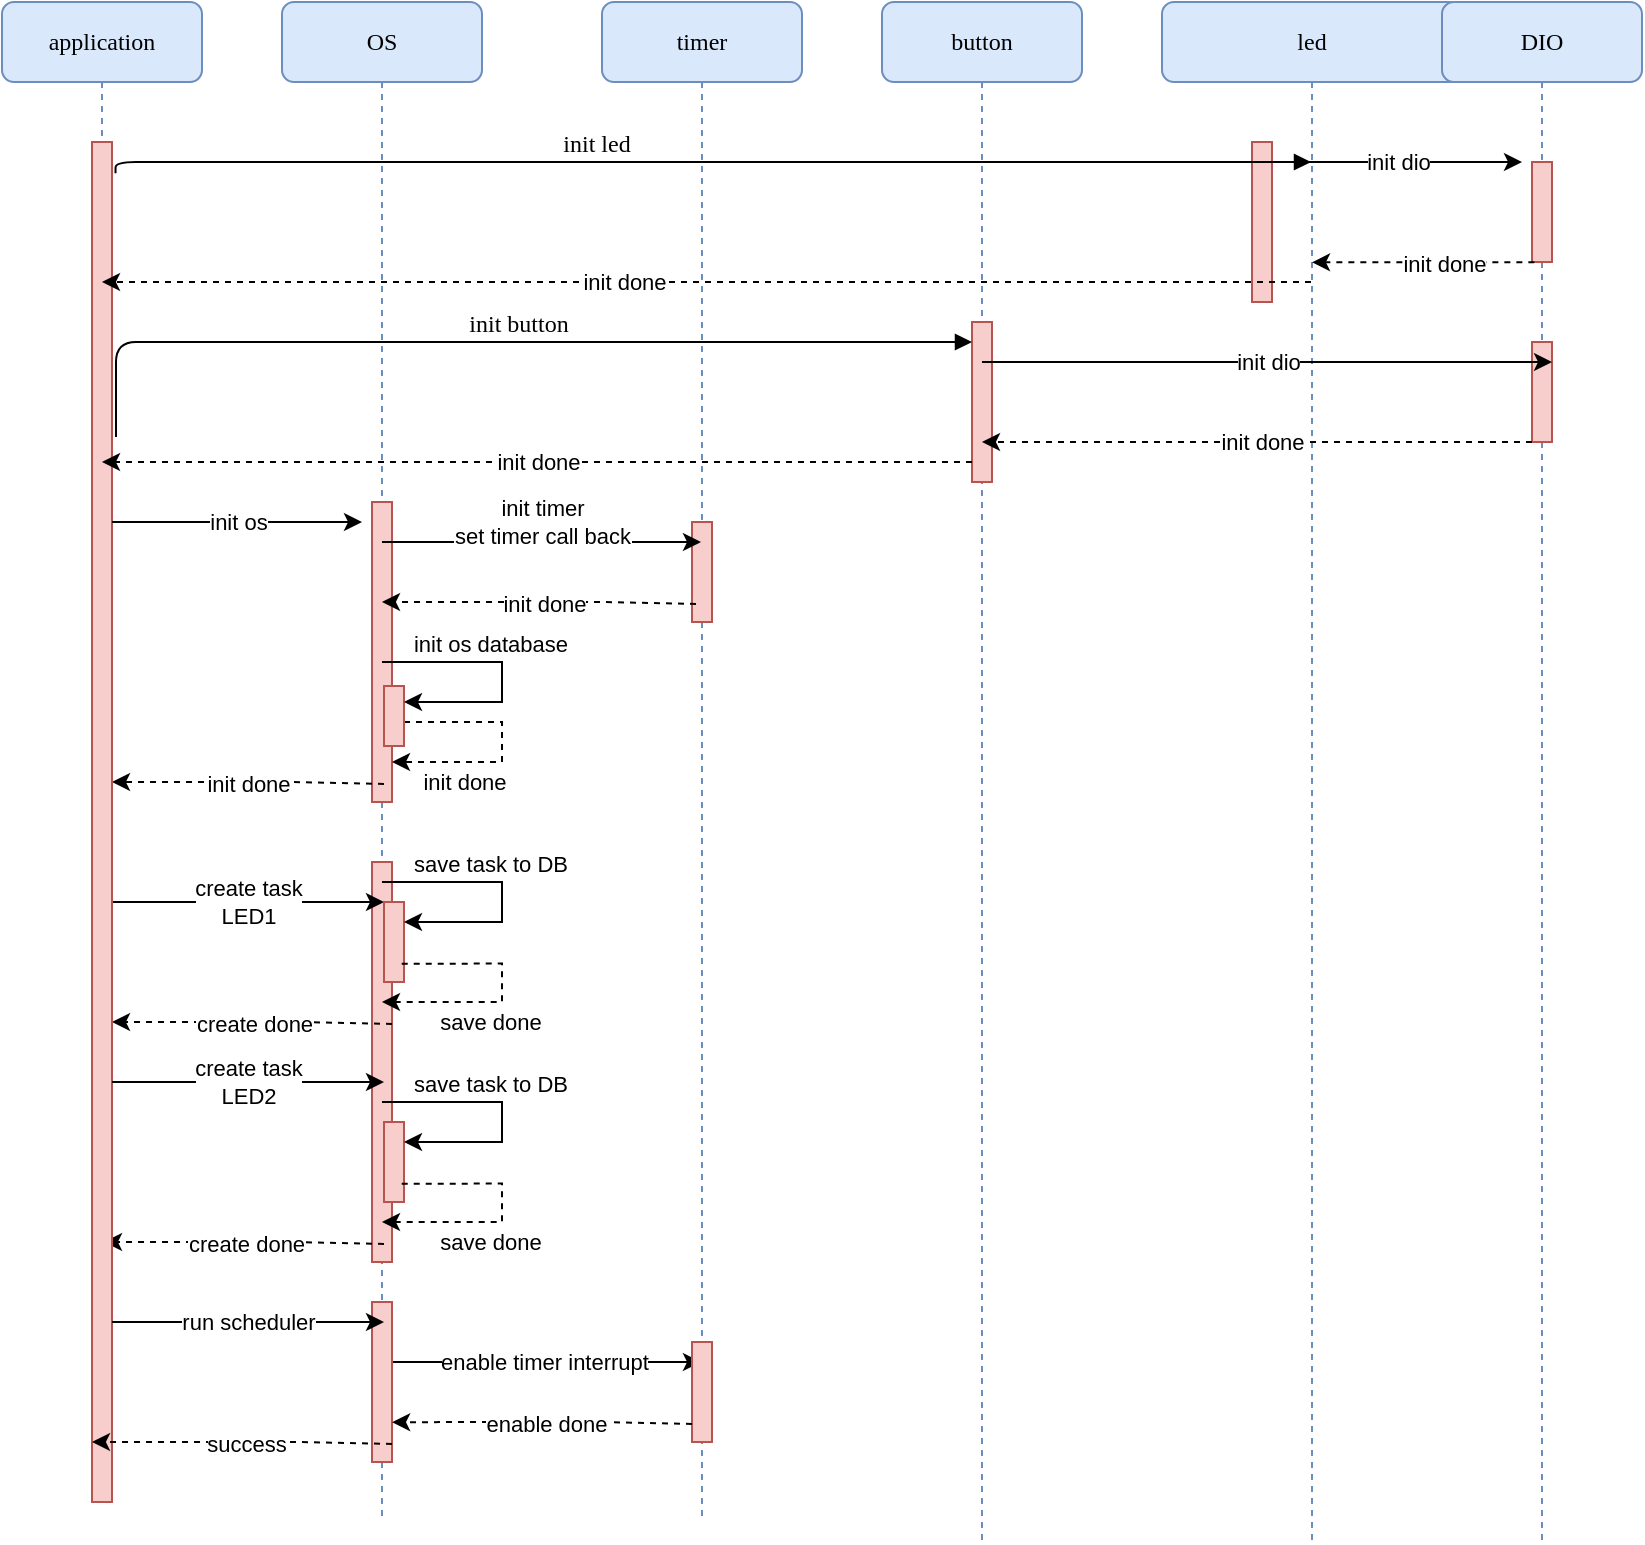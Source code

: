 <mxfile version="21.3.2" type="device">
  <diagram name="Page-1" id="13e1069c-82ec-6db2-03f1-153e76fe0fe0">
    <mxGraphModel dx="2200" dy="1130" grid="1" gridSize="10" guides="1" tooltips="1" connect="1" arrows="1" fold="1" page="1" pageScale="1" pageWidth="1100" pageHeight="850" background="none" math="0" shadow="0">
      <root>
        <mxCell id="0" />
        <mxCell id="1" parent="0" />
        <mxCell id="7baba1c4bc27f4b0-2" value="OS" style="shape=umlLifeline;perimeter=lifelinePerimeter;whiteSpace=wrap;html=1;container=1;collapsible=0;recursiveResize=0;outlineConnect=0;rounded=1;shadow=0;comic=0;labelBackgroundColor=none;strokeWidth=1;fontFamily=Verdana;fontSize=12;align=center;fillColor=#dae8fc;strokeColor=#6c8ebf;" parent="1" vertex="1">
          <mxGeometry x="240" y="80" width="100" height="760" as="geometry" />
        </mxCell>
        <mxCell id="PU4CuzWwjXZ-5LBa22X8-18" value="" style="html=1;points=[];perimeter=orthogonalPerimeter;rounded=0;shadow=0;comic=0;labelBackgroundColor=none;strokeWidth=1;fontFamily=Verdana;fontSize=12;align=center;fillColor=#f8cecc;strokeColor=#b85450;" parent="7baba1c4bc27f4b0-2" vertex="1">
          <mxGeometry x="45" y="250" width="10" height="150" as="geometry" />
        </mxCell>
        <mxCell id="PU4CuzWwjXZ-5LBa22X8-28" style="edgeStyle=orthogonalEdgeStyle;rounded=0;orthogonalLoop=1;jettySize=auto;html=1;dashed=1;" parent="7baba1c4bc27f4b0-2" source="PU4CuzWwjXZ-5LBa22X8-24" edge="1">
          <mxGeometry relative="1" as="geometry">
            <mxPoint x="55" y="380" as="targetPoint" />
            <Array as="points">
              <mxPoint x="110" y="360" />
              <mxPoint x="110" y="380" />
              <mxPoint x="55" y="380" />
            </Array>
          </mxGeometry>
        </mxCell>
        <mxCell id="PU4CuzWwjXZ-5LBa22X8-35" value="init done" style="edgeLabel;html=1;align=center;verticalAlign=middle;resizable=0;points=[];" parent="PU4CuzWwjXZ-5LBa22X8-28" vertex="1" connectable="0">
          <mxGeometry x="0.376" y="1" relative="1" as="geometry">
            <mxPoint x="-3" y="9" as="offset" />
          </mxGeometry>
        </mxCell>
        <mxCell id="PU4CuzWwjXZ-5LBa22X8-24" value="" style="html=1;points=[];perimeter=orthogonalPerimeter;rounded=0;shadow=0;comic=0;labelBackgroundColor=none;strokeWidth=1;fontFamily=Verdana;fontSize=12;align=center;fillColor=#f8cecc;strokeColor=#b85450;" parent="7baba1c4bc27f4b0-2" vertex="1">
          <mxGeometry x="51" y="342" width="10" height="30" as="geometry" />
        </mxCell>
        <mxCell id="PU4CuzWwjXZ-5LBa22X8-25" style="edgeStyle=orthogonalEdgeStyle;rounded=0;orthogonalLoop=1;jettySize=auto;html=1;" parent="7baba1c4bc27f4b0-2" source="7baba1c4bc27f4b0-2" target="PU4CuzWwjXZ-5LBa22X8-24" edge="1">
          <mxGeometry relative="1" as="geometry">
            <Array as="points">
              <mxPoint x="110" y="330" />
              <mxPoint x="110" y="350" />
            </Array>
          </mxGeometry>
        </mxCell>
        <mxCell id="PU4CuzWwjXZ-5LBa22X8-26" value="init os database" style="edgeLabel;html=1;align=center;verticalAlign=middle;resizable=0;points=[];" parent="PU4CuzWwjXZ-5LBa22X8-25" vertex="1" connectable="0">
          <mxGeometry x="-0.404" y="-1" relative="1" as="geometry">
            <mxPoint x="15" y="-10" as="offset" />
          </mxGeometry>
        </mxCell>
        <mxCell id="PU4CuzWwjXZ-5LBa22X8-37" value="" style="endArrow=classic;html=1;rounded=0;exitX=0.2;exitY=0.82;exitDx=0;exitDy=0;exitPerimeter=0;dashed=1;" parent="7baba1c4bc27f4b0-2" target="7baba1c4bc27f4b0-9" edge="1">
          <mxGeometry width="50" height="50" relative="1" as="geometry">
            <mxPoint x="51" y="391" as="sourcePoint" />
            <mxPoint x="-106" y="390" as="targetPoint" />
            <Array as="points">
              <mxPoint x="4" y="390" />
            </Array>
          </mxGeometry>
        </mxCell>
        <mxCell id="PU4CuzWwjXZ-5LBa22X8-38" value="init done" style="edgeLabel;html=1;align=center;verticalAlign=middle;resizable=0;points=[];" parent="PU4CuzWwjXZ-5LBa22X8-37" vertex="1" connectable="0">
          <mxGeometry x="-0.194" y="1" relative="1" as="geometry">
            <mxPoint x="-13" as="offset" />
          </mxGeometry>
        </mxCell>
        <mxCell id="PU4CuzWwjXZ-5LBa22X8-39" value="" style="html=1;points=[];perimeter=orthogonalPerimeter;rounded=0;shadow=0;comic=0;labelBackgroundColor=none;strokeWidth=1;fontFamily=Verdana;fontSize=12;align=center;fillColor=#f8cecc;strokeColor=#b85450;" parent="7baba1c4bc27f4b0-2" vertex="1">
          <mxGeometry x="45" y="430" width="10" height="200" as="geometry" />
        </mxCell>
        <mxCell id="PU4CuzWwjXZ-5LBa22X8-40" value="create task&lt;br&gt;LED1" style="endArrow=classic;html=1;rounded=0;" parent="7baba1c4bc27f4b0-2" source="7baba1c4bc27f4b0-9" edge="1">
          <mxGeometry width="50" height="50" relative="1" as="geometry">
            <mxPoint x="-74" y="450" as="sourcePoint" />
            <mxPoint x="51" y="450" as="targetPoint" />
            <Array as="points">
              <mxPoint x="-10" y="450" />
            </Array>
          </mxGeometry>
        </mxCell>
        <mxCell id="PU4CuzWwjXZ-5LBa22X8-41" value="" style="html=1;points=[];perimeter=orthogonalPerimeter;rounded=0;shadow=0;comic=0;labelBackgroundColor=none;strokeWidth=1;fontFamily=Verdana;fontSize=12;align=center;fillColor=#f8cecc;strokeColor=#b85450;" parent="7baba1c4bc27f4b0-2" vertex="1">
          <mxGeometry x="51" y="450" width="10" height="40" as="geometry" />
        </mxCell>
        <mxCell id="PU4CuzWwjXZ-5LBa22X8-53" value="" style="endArrow=classic;html=1;rounded=0;exitX=0.2;exitY=0.82;exitDx=0;exitDy=0;exitPerimeter=0;dashed=1;" parent="7baba1c4bc27f4b0-2" target="7baba1c4bc27f4b0-9" edge="1">
          <mxGeometry width="50" height="50" relative="1" as="geometry">
            <mxPoint x="55" y="511" as="sourcePoint" />
            <mxPoint x="-81" y="510" as="targetPoint" />
            <Array as="points">
              <mxPoint x="8" y="510" />
            </Array>
          </mxGeometry>
        </mxCell>
        <mxCell id="PU4CuzWwjXZ-5LBa22X8-54" value="create done" style="edgeLabel;html=1;align=center;verticalAlign=middle;resizable=0;points=[];" parent="PU4CuzWwjXZ-5LBa22X8-53" vertex="1" connectable="0">
          <mxGeometry x="-0.194" y="1" relative="1" as="geometry">
            <mxPoint x="-13" as="offset" />
          </mxGeometry>
        </mxCell>
        <mxCell id="PU4CuzWwjXZ-5LBa22X8-55" value="" style="endArrow=classic;html=1;rounded=0;exitX=0.2;exitY=0.82;exitDx=0;exitDy=0;exitPerimeter=0;dashed=1;" parent="7baba1c4bc27f4b0-2" edge="1">
          <mxGeometry width="50" height="50" relative="1" as="geometry">
            <mxPoint x="51" y="621" as="sourcePoint" />
            <mxPoint x="-89" y="620" as="targetPoint" />
            <Array as="points">
              <mxPoint x="4" y="620" />
            </Array>
          </mxGeometry>
        </mxCell>
        <mxCell id="PU4CuzWwjXZ-5LBa22X8-56" value="create done" style="edgeLabel;html=1;align=center;verticalAlign=middle;resizable=0;points=[];" parent="PU4CuzWwjXZ-5LBa22X8-55" vertex="1" connectable="0">
          <mxGeometry x="-0.194" y="1" relative="1" as="geometry">
            <mxPoint x="-13" as="offset" />
          </mxGeometry>
        </mxCell>
        <mxCell id="PU4CuzWwjXZ-5LBa22X8-59" value="enable timer interrupt" style="endArrow=classic;html=1;rounded=0;" parent="7baba1c4bc27f4b0-2" target="7baba1c4bc27f4b0-3" edge="1">
          <mxGeometry width="50" height="50" relative="1" as="geometry">
            <mxPoint x="51" y="680" as="sourcePoint" />
            <mxPoint x="187" y="680" as="targetPoint" />
            <Array as="points">
              <mxPoint x="126" y="680" />
            </Array>
          </mxGeometry>
        </mxCell>
        <mxCell id="PU4CuzWwjXZ-5LBa22X8-57" value="" style="html=1;points=[];perimeter=orthogonalPerimeter;rounded=0;shadow=0;comic=0;labelBackgroundColor=none;strokeWidth=1;fontFamily=Verdana;fontSize=12;align=center;fillColor=#f8cecc;strokeColor=#b85450;" parent="7baba1c4bc27f4b0-2" vertex="1">
          <mxGeometry x="45" y="650" width="10" height="80" as="geometry" />
        </mxCell>
        <mxCell id="7baba1c4bc27f4b0-3" value="timer" style="shape=umlLifeline;perimeter=lifelinePerimeter;whiteSpace=wrap;html=1;container=1;collapsible=0;recursiveResize=0;outlineConnect=0;rounded=1;shadow=0;comic=0;labelBackgroundColor=none;strokeWidth=1;fontFamily=Verdana;fontSize=12;align=center;fillColor=#dae8fc;strokeColor=#6c8ebf;" parent="1" vertex="1">
          <mxGeometry x="400" y="80" width="100" height="760" as="geometry" />
        </mxCell>
        <mxCell id="PU4CuzWwjXZ-5LBa22X8-20" value="" style="html=1;points=[];perimeter=orthogonalPerimeter;rounded=0;shadow=0;comic=0;labelBackgroundColor=none;strokeWidth=1;fontFamily=Verdana;fontSize=12;align=center;fillColor=#f8cecc;strokeColor=#b85450;" parent="7baba1c4bc27f4b0-3" vertex="1">
          <mxGeometry x="45" y="260" width="10" height="50" as="geometry" />
        </mxCell>
        <mxCell id="PU4CuzWwjXZ-5LBa22X8-58" value="" style="html=1;points=[];perimeter=orthogonalPerimeter;rounded=0;shadow=0;comic=0;labelBackgroundColor=none;strokeWidth=1;fontFamily=Verdana;fontSize=12;align=center;fillColor=#f8cecc;strokeColor=#b85450;" parent="7baba1c4bc27f4b0-3" vertex="1">
          <mxGeometry x="45" y="670" width="10" height="50" as="geometry" />
        </mxCell>
        <mxCell id="PU4CuzWwjXZ-5LBa22X8-60" value="" style="endArrow=classic;html=1;rounded=0;exitX=0.2;exitY=0.82;exitDx=0;exitDy=0;exitPerimeter=0;dashed=1;entryX=1.007;entryY=0.751;entryDx=0;entryDy=0;entryPerimeter=0;" parent="7baba1c4bc27f4b0-3" target="PU4CuzWwjXZ-5LBa22X8-57" edge="1">
          <mxGeometry width="50" height="50" relative="1" as="geometry">
            <mxPoint x="45" y="711" as="sourcePoint" />
            <mxPoint x="-95" y="710" as="targetPoint" />
            <Array as="points">
              <mxPoint x="-2" y="710" />
            </Array>
          </mxGeometry>
        </mxCell>
        <mxCell id="PU4CuzWwjXZ-5LBa22X8-61" value="enable done" style="edgeLabel;html=1;align=center;verticalAlign=middle;resizable=0;points=[];" parent="PU4CuzWwjXZ-5LBa22X8-60" vertex="1" connectable="0">
          <mxGeometry x="-0.194" y="1" relative="1" as="geometry">
            <mxPoint x="-13" as="offset" />
          </mxGeometry>
        </mxCell>
        <mxCell id="7baba1c4bc27f4b0-4" value="button" style="shape=umlLifeline;perimeter=lifelinePerimeter;whiteSpace=wrap;html=1;container=1;collapsible=0;recursiveResize=0;outlineConnect=0;rounded=1;shadow=0;comic=0;labelBackgroundColor=none;strokeWidth=1;fontFamily=Verdana;fontSize=12;align=center;fillColor=#dae8fc;strokeColor=#6c8ebf;" parent="1" vertex="1">
          <mxGeometry x="540" y="80" width="100" height="770" as="geometry" />
        </mxCell>
        <mxCell id="PU4CuzWwjXZ-5LBa22X8-11" value="" style="html=1;points=[];perimeter=orthogonalPerimeter;rounded=0;shadow=0;comic=0;labelBackgroundColor=none;strokeWidth=1;fontFamily=Verdana;fontSize=12;align=center;fillColor=#f8cecc;strokeColor=#b85450;" parent="7baba1c4bc27f4b0-4" vertex="1">
          <mxGeometry x="45" y="160" width="10" height="80" as="geometry" />
        </mxCell>
        <mxCell id="7baba1c4bc27f4b0-5" value="led" style="shape=umlLifeline;perimeter=lifelinePerimeter;whiteSpace=wrap;html=1;container=1;collapsible=0;recursiveResize=0;outlineConnect=0;rounded=1;shadow=0;comic=0;labelBackgroundColor=none;strokeWidth=1;fontFamily=Verdana;fontSize=12;align=center;fillColor=#dae8fc;strokeColor=#6c8ebf;" parent="1" vertex="1">
          <mxGeometry x="680" y="80" width="150" height="770" as="geometry" />
        </mxCell>
        <mxCell id="PU4CuzWwjXZ-5LBa22X8-2" value="" style="html=1;points=[];perimeter=orthogonalPerimeter;rounded=0;shadow=0;comic=0;labelBackgroundColor=none;strokeWidth=1;fontFamily=Verdana;fontSize=12;align=center;fillColor=#f8cecc;strokeColor=#b85450;" parent="7baba1c4bc27f4b0-5" vertex="1">
          <mxGeometry x="45" y="70" width="10" height="80" as="geometry" />
        </mxCell>
        <mxCell id="7baba1c4bc27f4b0-6" value="DIO" style="shape=umlLifeline;perimeter=lifelinePerimeter;whiteSpace=wrap;html=1;container=1;collapsible=0;recursiveResize=0;outlineConnect=0;rounded=1;shadow=0;comic=0;labelBackgroundColor=none;strokeWidth=1;fontFamily=Verdana;fontSize=12;align=center;fillColor=#dae8fc;strokeColor=#6c8ebf;" parent="1" vertex="1">
          <mxGeometry x="820" y="80" width="100" height="770" as="geometry" />
        </mxCell>
        <mxCell id="PU4CuzWwjXZ-5LBa22X8-4" value="" style="html=1;points=[];perimeter=orthogonalPerimeter;rounded=0;shadow=0;comic=0;labelBackgroundColor=none;strokeWidth=1;fontFamily=Verdana;fontSize=12;align=center;fillColor=#f8cecc;strokeColor=#b85450;" parent="7baba1c4bc27f4b0-6" vertex="1">
          <mxGeometry x="45" y="80" width="10" height="50" as="geometry" />
        </mxCell>
        <mxCell id="PU4CuzWwjXZ-5LBa22X8-5" value="init dio" style="endArrow=classic;html=1;rounded=0;" parent="7baba1c4bc27f4b0-6" edge="1">
          <mxGeometry width="50" height="50" relative="1" as="geometry">
            <mxPoint x="-85" y="80" as="sourcePoint" />
            <mxPoint x="40" y="80" as="targetPoint" />
          </mxGeometry>
        </mxCell>
        <mxCell id="PU4CuzWwjXZ-5LBa22X8-13" value="" style="html=1;points=[];perimeter=orthogonalPerimeter;rounded=0;shadow=0;comic=0;labelBackgroundColor=none;strokeWidth=1;fontFamily=Verdana;fontSize=12;align=center;fillColor=#f8cecc;strokeColor=#b85450;" parent="7baba1c4bc27f4b0-6" vertex="1">
          <mxGeometry x="45" y="170" width="10" height="50" as="geometry" />
        </mxCell>
        <mxCell id="PU4CuzWwjXZ-5LBa22X8-14" value="init dio" style="endArrow=classic;html=1;rounded=0;" parent="7baba1c4bc27f4b0-6" source="7baba1c4bc27f4b0-4" edge="1">
          <mxGeometry x="-0.001" width="50" height="50" relative="1" as="geometry">
            <mxPoint x="-70" y="180" as="sourcePoint" />
            <mxPoint x="55" y="180" as="targetPoint" />
            <mxPoint as="offset" />
          </mxGeometry>
        </mxCell>
        <mxCell id="PU4CuzWwjXZ-5LBa22X8-15" value="" style="endArrow=classic;html=1;rounded=0;exitX=0.117;exitY=1.003;exitDx=0;exitDy=0;exitPerimeter=0;dashed=1;" parent="7baba1c4bc27f4b0-6" target="7baba1c4bc27f4b0-4" edge="1">
          <mxGeometry width="50" height="50" relative="1" as="geometry">
            <mxPoint x="45" y="220" as="sourcePoint" />
            <mxPoint x="-91" y="220" as="targetPoint" />
          </mxGeometry>
        </mxCell>
        <mxCell id="PU4CuzWwjXZ-5LBa22X8-16" value="init done" style="edgeLabel;html=1;align=center;verticalAlign=middle;resizable=0;points=[];" parent="PU4CuzWwjXZ-5LBa22X8-15" vertex="1" connectable="0">
          <mxGeometry x="-0.194" y="1" relative="1" as="geometry">
            <mxPoint x="-24" y="-1" as="offset" />
          </mxGeometry>
        </mxCell>
        <mxCell id="7baba1c4bc27f4b0-8" value="application" style="shape=umlLifeline;perimeter=lifelinePerimeter;whiteSpace=wrap;html=1;container=1;collapsible=0;recursiveResize=0;outlineConnect=0;rounded=1;shadow=0;comic=0;labelBackgroundColor=none;strokeWidth=1;fontFamily=Verdana;fontSize=12;align=center;fillColor=#dae8fc;strokeColor=#6c8ebf;" parent="1" vertex="1">
          <mxGeometry x="100" y="80" width="100" height="750" as="geometry" />
        </mxCell>
        <mxCell id="7baba1c4bc27f4b0-9" value="" style="html=1;points=[];perimeter=orthogonalPerimeter;rounded=0;shadow=0;comic=0;labelBackgroundColor=none;strokeWidth=1;fontFamily=Verdana;fontSize=12;align=center;fillColor=#f8cecc;strokeColor=#b85450;" parent="7baba1c4bc27f4b0-8" vertex="1">
          <mxGeometry x="45" y="70" width="10" height="680" as="geometry" />
        </mxCell>
        <mxCell id="PU4CuzWwjXZ-5LBa22X8-19" value="init os" style="endArrow=classic;html=1;rounded=0;" parent="7baba1c4bc27f4b0-8" edge="1">
          <mxGeometry width="50" height="50" relative="1" as="geometry">
            <mxPoint x="55" y="260" as="sourcePoint" />
            <mxPoint x="180" y="260" as="targetPoint" />
          </mxGeometry>
        </mxCell>
        <mxCell id="PU4CuzWwjXZ-5LBa22X8-52" value="run scheduler" style="endArrow=classic;html=1;rounded=0;" parent="7baba1c4bc27f4b0-8" edge="1">
          <mxGeometry width="50" height="50" relative="1" as="geometry">
            <mxPoint x="55" y="660" as="sourcePoint" />
            <mxPoint x="191" y="660" as="targetPoint" />
            <Array as="points">
              <mxPoint x="130" y="660" />
            </Array>
          </mxGeometry>
        </mxCell>
        <mxCell id="PU4CuzWwjXZ-5LBa22X8-62" value="" style="endArrow=classic;html=1;rounded=0;exitX=0.2;exitY=0.82;exitDx=0;exitDy=0;exitPerimeter=0;dashed=1;entryX=1.007;entryY=0.751;entryDx=0;entryDy=0;entryPerimeter=0;" parent="7baba1c4bc27f4b0-8" edge="1">
          <mxGeometry width="50" height="50" relative="1" as="geometry">
            <mxPoint x="195" y="721" as="sourcePoint" />
            <mxPoint x="45" y="720" as="targetPoint" />
            <Array as="points">
              <mxPoint x="148" y="720" />
            </Array>
          </mxGeometry>
        </mxCell>
        <mxCell id="PU4CuzWwjXZ-5LBa22X8-63" value="success" style="edgeLabel;html=1;align=center;verticalAlign=middle;resizable=0;points=[];" parent="PU4CuzWwjXZ-5LBa22X8-62" vertex="1" connectable="0">
          <mxGeometry x="-0.194" y="1" relative="1" as="geometry">
            <mxPoint x="-13" as="offset" />
          </mxGeometry>
        </mxCell>
        <mxCell id="PU4CuzWwjXZ-5LBa22X8-46" value="create task&lt;br&gt;LED2" style="endArrow=classic;html=1;rounded=0;" parent="7baba1c4bc27f4b0-8" edge="1">
          <mxGeometry width="50" height="50" relative="1" as="geometry">
            <mxPoint x="55" y="540" as="sourcePoint" />
            <mxPoint x="191" y="540" as="targetPoint" />
            <Array as="points">
              <mxPoint x="130" y="540" />
            </Array>
          </mxGeometry>
        </mxCell>
        <mxCell id="PU4CuzWwjXZ-5LBa22X8-3" value="init led" style="html=1;verticalAlign=bottom;endArrow=block;labelBackgroundColor=none;fontFamily=Verdana;fontSize=12;edgeStyle=elbowEdgeStyle;elbow=vertical;exitX=1.176;exitY=0.023;exitDx=0;exitDy=0;exitPerimeter=0;" parent="1" source="7baba1c4bc27f4b0-9" target="7baba1c4bc27f4b0-5" edge="1">
          <mxGeometry x="-0.184" relative="1" as="geometry">
            <mxPoint x="155" y="180" as="sourcePoint" />
            <mxPoint x="285" y="180" as="targetPoint" />
            <Array as="points">
              <mxPoint x="510" y="160" />
            </Array>
            <mxPoint as="offset" />
          </mxGeometry>
        </mxCell>
        <mxCell id="PU4CuzWwjXZ-5LBa22X8-8" value="" style="endArrow=classic;html=1;rounded=0;exitX=0.117;exitY=1.003;exitDx=0;exitDy=0;exitPerimeter=0;dashed=1;" parent="1" source="PU4CuzWwjXZ-5LBa22X8-4" target="7baba1c4bc27f4b0-5" edge="1">
          <mxGeometry width="50" height="50" relative="1" as="geometry">
            <mxPoint x="620" y="200" as="sourcePoint" />
            <mxPoint x="670" y="150" as="targetPoint" />
          </mxGeometry>
        </mxCell>
        <mxCell id="PU4CuzWwjXZ-5LBa22X8-9" value="init done" style="edgeLabel;html=1;align=center;verticalAlign=middle;resizable=0;points=[];" parent="PU4CuzWwjXZ-5LBa22X8-8" vertex="1" connectable="0">
          <mxGeometry x="-0.194" y="1" relative="1" as="geometry">
            <mxPoint as="offset" />
          </mxGeometry>
        </mxCell>
        <mxCell id="PU4CuzWwjXZ-5LBa22X8-10" value="init done" style="endArrow=classic;html=1;rounded=0;dashed=1;" parent="1" source="7baba1c4bc27f4b0-5" target="7baba1c4bc27f4b0-8" edge="1">
          <mxGeometry x="0.137" width="50" height="50" relative="1" as="geometry">
            <mxPoint x="490" y="240" as="sourcePoint" />
            <mxPoint x="540" y="190" as="targetPoint" />
            <Array as="points">
              <mxPoint x="420" y="220" />
              <mxPoint x="260" y="220" />
            </Array>
            <mxPoint as="offset" />
          </mxGeometry>
        </mxCell>
        <mxCell id="PU4CuzWwjXZ-5LBa22X8-17" value="init done" style="endArrow=classic;html=1;rounded=0;dashed=1;" parent="1" source="PU4CuzWwjXZ-5LBa22X8-11" edge="1">
          <mxGeometry width="50" height="50" relative="1" as="geometry">
            <mxPoint x="730" y="310" as="sourcePoint" />
            <mxPoint x="150" y="310" as="targetPoint" />
            <Array as="points">
              <mxPoint x="420" y="310" />
              <mxPoint x="260" y="310" />
            </Array>
          </mxGeometry>
        </mxCell>
        <mxCell id="PU4CuzWwjXZ-5LBa22X8-12" value="init button" style="html=1;verticalAlign=bottom;endArrow=block;labelBackgroundColor=none;fontFamily=Verdana;fontSize=12;edgeStyle=elbowEdgeStyle;elbow=vertical;exitX=1.2;exitY=0.217;exitDx=0;exitDy=0;exitPerimeter=0;" parent="1" source="7baba1c4bc27f4b0-9" target="PU4CuzWwjXZ-5LBa22X8-11" edge="1">
          <mxGeometry x="0.047" relative="1" as="geometry">
            <mxPoint x="155" y="271" as="sourcePoint" />
            <mxPoint x="728" y="270" as="targetPoint" />
            <Array as="points">
              <mxPoint x="410" y="250" />
              <mxPoint x="508" y="270" />
            </Array>
            <mxPoint as="offset" />
          </mxGeometry>
        </mxCell>
        <mxCell id="PU4CuzWwjXZ-5LBa22X8-21" value="init timer&lt;br&gt;set timer call back" style="endArrow=classic;html=1;rounded=0;" parent="1" target="7baba1c4bc27f4b0-3" edge="1">
          <mxGeometry x="0.003" y="10" width="50" height="50" relative="1" as="geometry">
            <mxPoint x="290" y="350" as="sourcePoint" />
            <mxPoint x="415" y="350" as="targetPoint" />
            <mxPoint as="offset" />
          </mxGeometry>
        </mxCell>
        <mxCell id="PU4CuzWwjXZ-5LBa22X8-22" value="" style="endArrow=classic;html=1;rounded=0;exitX=0.2;exitY=0.82;exitDx=0;exitDy=0;exitPerimeter=0;dashed=1;" parent="1" source="PU4CuzWwjXZ-5LBa22X8-20" target="7baba1c4bc27f4b0-2" edge="1">
          <mxGeometry width="50" height="50" relative="1" as="geometry">
            <mxPoint x="446" y="390" as="sourcePoint" />
            <mxPoint x="310" y="390" as="targetPoint" />
            <Array as="points">
              <mxPoint x="400" y="380" />
            </Array>
          </mxGeometry>
        </mxCell>
        <mxCell id="PU4CuzWwjXZ-5LBa22X8-23" value="init done" style="edgeLabel;html=1;align=center;verticalAlign=middle;resizable=0;points=[];" parent="PU4CuzWwjXZ-5LBa22X8-22" vertex="1" connectable="0">
          <mxGeometry x="-0.194" y="1" relative="1" as="geometry">
            <mxPoint x="-13" as="offset" />
          </mxGeometry>
        </mxCell>
        <mxCell id="PU4CuzWwjXZ-5LBa22X8-42" style="edgeStyle=orthogonalEdgeStyle;rounded=0;orthogonalLoop=1;jettySize=auto;html=1;" parent="1" edge="1">
          <mxGeometry relative="1" as="geometry">
            <mxPoint x="290" y="520" as="sourcePoint" />
            <mxPoint x="301" y="540" as="targetPoint" />
            <Array as="points">
              <mxPoint x="350" y="520" />
              <mxPoint x="350" y="540" />
            </Array>
          </mxGeometry>
        </mxCell>
        <mxCell id="PU4CuzWwjXZ-5LBa22X8-43" value="save task to DB" style="edgeLabel;html=1;align=center;verticalAlign=middle;resizable=0;points=[];" parent="PU4CuzWwjXZ-5LBa22X8-42" vertex="1" connectable="0">
          <mxGeometry x="-0.404" y="-1" relative="1" as="geometry">
            <mxPoint x="15" y="-10" as="offset" />
          </mxGeometry>
        </mxCell>
        <mxCell id="PU4CuzWwjXZ-5LBa22X8-44" style="edgeStyle=orthogonalEdgeStyle;rounded=0;orthogonalLoop=1;jettySize=auto;html=1;dashed=1;exitX=0.886;exitY=0.771;exitDx=0;exitDy=0;exitPerimeter=0;" parent="1" source="PU4CuzWwjXZ-5LBa22X8-41" edge="1">
          <mxGeometry relative="1" as="geometry">
            <mxPoint x="290" y="580" as="targetPoint" />
            <mxPoint x="290.97" y="560" as="sourcePoint" />
            <Array as="points">
              <mxPoint x="350" y="561" />
              <mxPoint x="350" y="580" />
            </Array>
          </mxGeometry>
        </mxCell>
        <mxCell id="PU4CuzWwjXZ-5LBa22X8-45" value="save done" style="edgeLabel;html=1;align=center;verticalAlign=middle;resizable=0;points=[];" parent="PU4CuzWwjXZ-5LBa22X8-44" vertex="1" connectable="0">
          <mxGeometry x="0.376" y="1" relative="1" as="geometry">
            <mxPoint x="13" y="9" as="offset" />
          </mxGeometry>
        </mxCell>
        <mxCell id="PU4CuzWwjXZ-5LBa22X8-47" value="" style="html=1;points=[];perimeter=orthogonalPerimeter;rounded=0;shadow=0;comic=0;labelBackgroundColor=none;strokeWidth=1;fontFamily=Verdana;fontSize=12;align=center;fillColor=#f8cecc;strokeColor=#b85450;" parent="1" vertex="1">
          <mxGeometry x="291" y="640" width="10" height="40" as="geometry" />
        </mxCell>
        <mxCell id="PU4CuzWwjXZ-5LBa22X8-48" style="edgeStyle=orthogonalEdgeStyle;rounded=0;orthogonalLoop=1;jettySize=auto;html=1;" parent="1" edge="1">
          <mxGeometry relative="1" as="geometry">
            <mxPoint x="290" y="630" as="sourcePoint" />
            <mxPoint x="301" y="650" as="targetPoint" />
            <Array as="points">
              <mxPoint x="350" y="630" />
              <mxPoint x="350" y="650" />
            </Array>
          </mxGeometry>
        </mxCell>
        <mxCell id="PU4CuzWwjXZ-5LBa22X8-49" value="save task to DB" style="edgeLabel;html=1;align=center;verticalAlign=middle;resizable=0;points=[];" parent="PU4CuzWwjXZ-5LBa22X8-48" vertex="1" connectable="0">
          <mxGeometry x="-0.404" y="-1" relative="1" as="geometry">
            <mxPoint x="15" y="-10" as="offset" />
          </mxGeometry>
        </mxCell>
        <mxCell id="PU4CuzWwjXZ-5LBa22X8-50" style="edgeStyle=orthogonalEdgeStyle;rounded=0;orthogonalLoop=1;jettySize=auto;html=1;dashed=1;exitX=0.886;exitY=0.771;exitDx=0;exitDy=0;exitPerimeter=0;" parent="1" source="PU4CuzWwjXZ-5LBa22X8-47" edge="1">
          <mxGeometry relative="1" as="geometry">
            <mxPoint x="290" y="690" as="targetPoint" />
            <mxPoint x="290.97" y="670" as="sourcePoint" />
            <Array as="points">
              <mxPoint x="350" y="671" />
              <mxPoint x="350" y="690" />
            </Array>
          </mxGeometry>
        </mxCell>
        <mxCell id="PU4CuzWwjXZ-5LBa22X8-51" value="save done" style="edgeLabel;html=1;align=center;verticalAlign=middle;resizable=0;points=[];" parent="PU4CuzWwjXZ-5LBa22X8-50" vertex="1" connectable="0">
          <mxGeometry x="0.376" y="1" relative="1" as="geometry">
            <mxPoint x="13" y="9" as="offset" />
          </mxGeometry>
        </mxCell>
      </root>
    </mxGraphModel>
  </diagram>
</mxfile>
